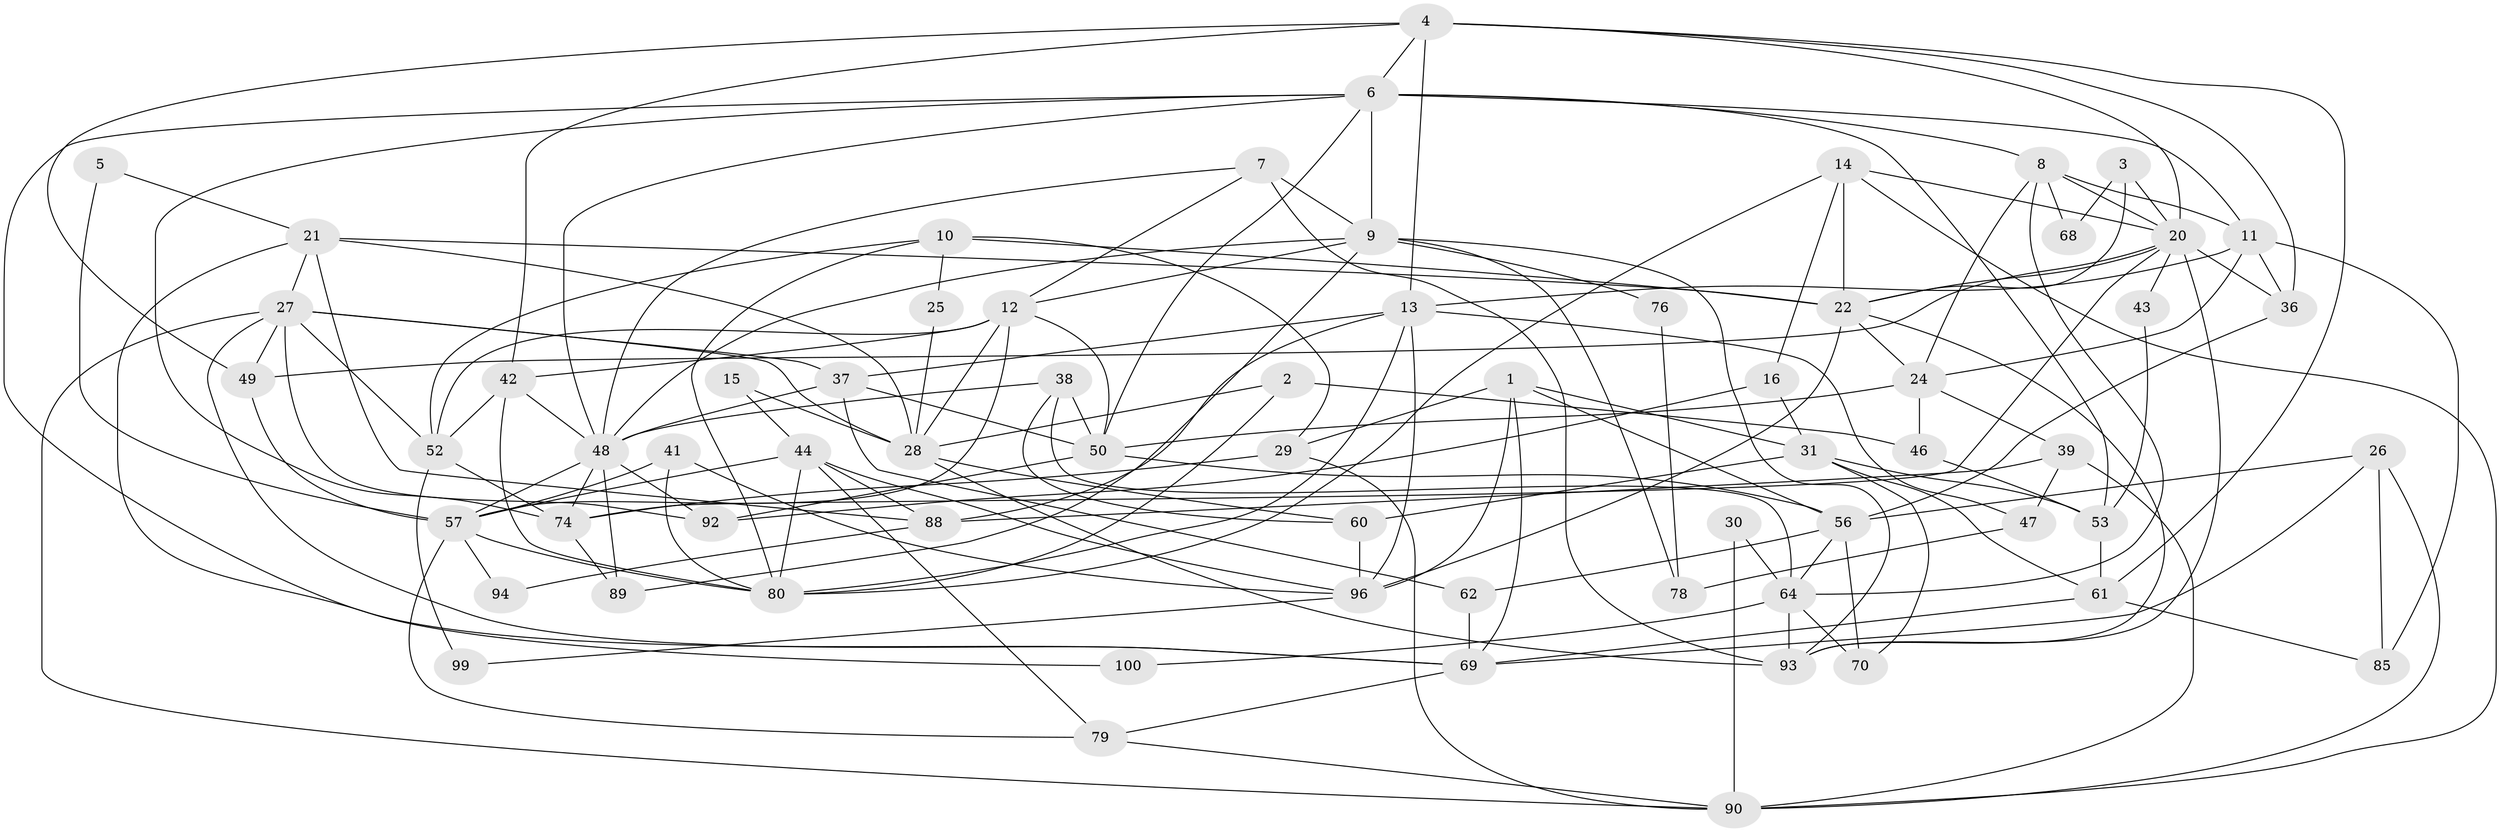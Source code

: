 // original degree distribution, {5: 0.17647058823529413, 3: 0.2647058823529412, 4: 0.27450980392156865, 2: 0.12745098039215685, 7: 0.029411764705882353, 6: 0.12745098039215685}
// Generated by graph-tools (version 1.1) at 2025/11/02/27/25 16:11:24]
// undirected, 66 vertices, 164 edges
graph export_dot {
graph [start="1"]
  node [color=gray90,style=filled];
  1;
  2;
  3;
  4 [super="+33"];
  5;
  6 [super="+18"];
  7 [super="+17"];
  8 [super="+59"];
  9 [super="+82"];
  10 [super="+66"];
  11 [super="+67"];
  12 [super="+19"];
  13 [super="+65"];
  14;
  15;
  16;
  20 [super="+72"];
  21 [super="+51"];
  22 [super="+23"];
  24 [super="+40"];
  25;
  26 [super="+45"];
  27 [super="+35"];
  28 [super="+34"];
  29 [super="+32"];
  30;
  31 [super="+71"];
  36;
  37 [super="+55"];
  38 [super="+75"];
  39;
  41;
  42;
  43;
  44 [super="+54"];
  46;
  47;
  48 [super="+73"];
  49;
  50 [super="+84"];
  52 [super="+58"];
  53 [super="+86"];
  56 [super="+87"];
  57 [super="+63"];
  60;
  61;
  62 [super="+83"];
  64 [super="+102"];
  68;
  69 [super="+98"];
  70;
  74 [super="+77"];
  76;
  78;
  79;
  80 [super="+81"];
  85;
  88 [super="+91"];
  89;
  90 [super="+101"];
  92;
  93 [super="+95"];
  94;
  96 [super="+97"];
  99;
  100;
  1 -- 96;
  1 -- 31;
  1 -- 56;
  1 -- 29;
  1 -- 69;
  2 -- 28;
  2 -- 46;
  2 -- 80;
  3 -- 20;
  3 -- 68;
  3 -- 22;
  4 -- 20;
  4 -- 42;
  4 -- 13;
  4 -- 49;
  4 -- 36;
  4 -- 6;
  4 -- 61;
  5 -- 57;
  5 -- 21;
  6 -- 48;
  6 -- 9;
  6 -- 50;
  6 -- 53;
  6 -- 11;
  6 -- 69;
  6 -- 8;
  6 -- 74;
  7 -- 9;
  7 -- 48;
  7 -- 12;
  7 -- 93 [weight=2];
  8 -- 68;
  8 -- 20;
  8 -- 64;
  8 -- 24;
  8 -- 11;
  9 -- 76;
  9 -- 89;
  9 -- 78;
  9 -- 12;
  9 -- 48;
  9 -- 93;
  10 -- 52;
  10 -- 22 [weight=2];
  10 -- 25;
  10 -- 80;
  10 -- 29;
  11 -- 36;
  11 -- 85;
  11 -- 13;
  11 -- 24;
  12 -- 42;
  12 -- 52;
  12 -- 57;
  12 -- 28;
  12 -- 50;
  13 -- 88;
  13 -- 47;
  13 -- 80;
  13 -- 37;
  13 -- 96;
  14 -- 16;
  14 -- 80;
  14 -- 20;
  14 -- 90;
  14 -- 22;
  15 -- 28;
  15 -- 44;
  16 -- 92;
  16 -- 31;
  20 -- 22;
  20 -- 43;
  20 -- 49;
  20 -- 36;
  20 -- 74;
  20 -- 93;
  21 -- 100;
  21 -- 88;
  21 -- 22;
  21 -- 28;
  21 -- 27;
  22 -- 96;
  22 -- 24;
  22 -- 93;
  24 -- 50;
  24 -- 39;
  24 -- 46;
  25 -- 28;
  26 -- 56;
  26 -- 69;
  26 -- 85;
  26 -- 90;
  27 -- 52;
  27 -- 69;
  27 -- 90;
  27 -- 92;
  27 -- 49;
  27 -- 37;
  27 -- 28;
  28 -- 60;
  28 -- 93;
  29 -- 74;
  29 -- 90;
  30 -- 90;
  30 -- 64;
  31 -- 60;
  31 -- 61;
  31 -- 70;
  31 -- 53;
  36 -- 56;
  37 -- 62 [weight=2];
  37 -- 48;
  37 -- 50;
  38 -- 64;
  38 -- 48;
  38 -- 50;
  38 -- 60;
  39 -- 90;
  39 -- 47;
  39 -- 88;
  41 -- 80;
  41 -- 96;
  41 -- 57;
  42 -- 48;
  42 -- 52;
  42 -- 80;
  43 -- 53;
  44 -- 80;
  44 -- 79;
  44 -- 96;
  44 -- 88;
  44 -- 57;
  46 -- 53;
  47 -- 78;
  48 -- 89;
  48 -- 92;
  48 -- 57;
  48 -- 74;
  49 -- 57;
  50 -- 92;
  50 -- 56;
  52 -- 99;
  52 -- 74;
  53 -- 61;
  56 -- 62;
  56 -- 64;
  56 -- 70;
  57 -- 79;
  57 -- 80;
  57 -- 94;
  60 -- 96;
  61 -- 85;
  61 -- 69;
  62 -- 69;
  64 -- 100;
  64 -- 70;
  64 -- 93;
  69 -- 79;
  74 -- 89;
  76 -- 78;
  79 -- 90;
  88 -- 94;
  96 -- 99;
}
